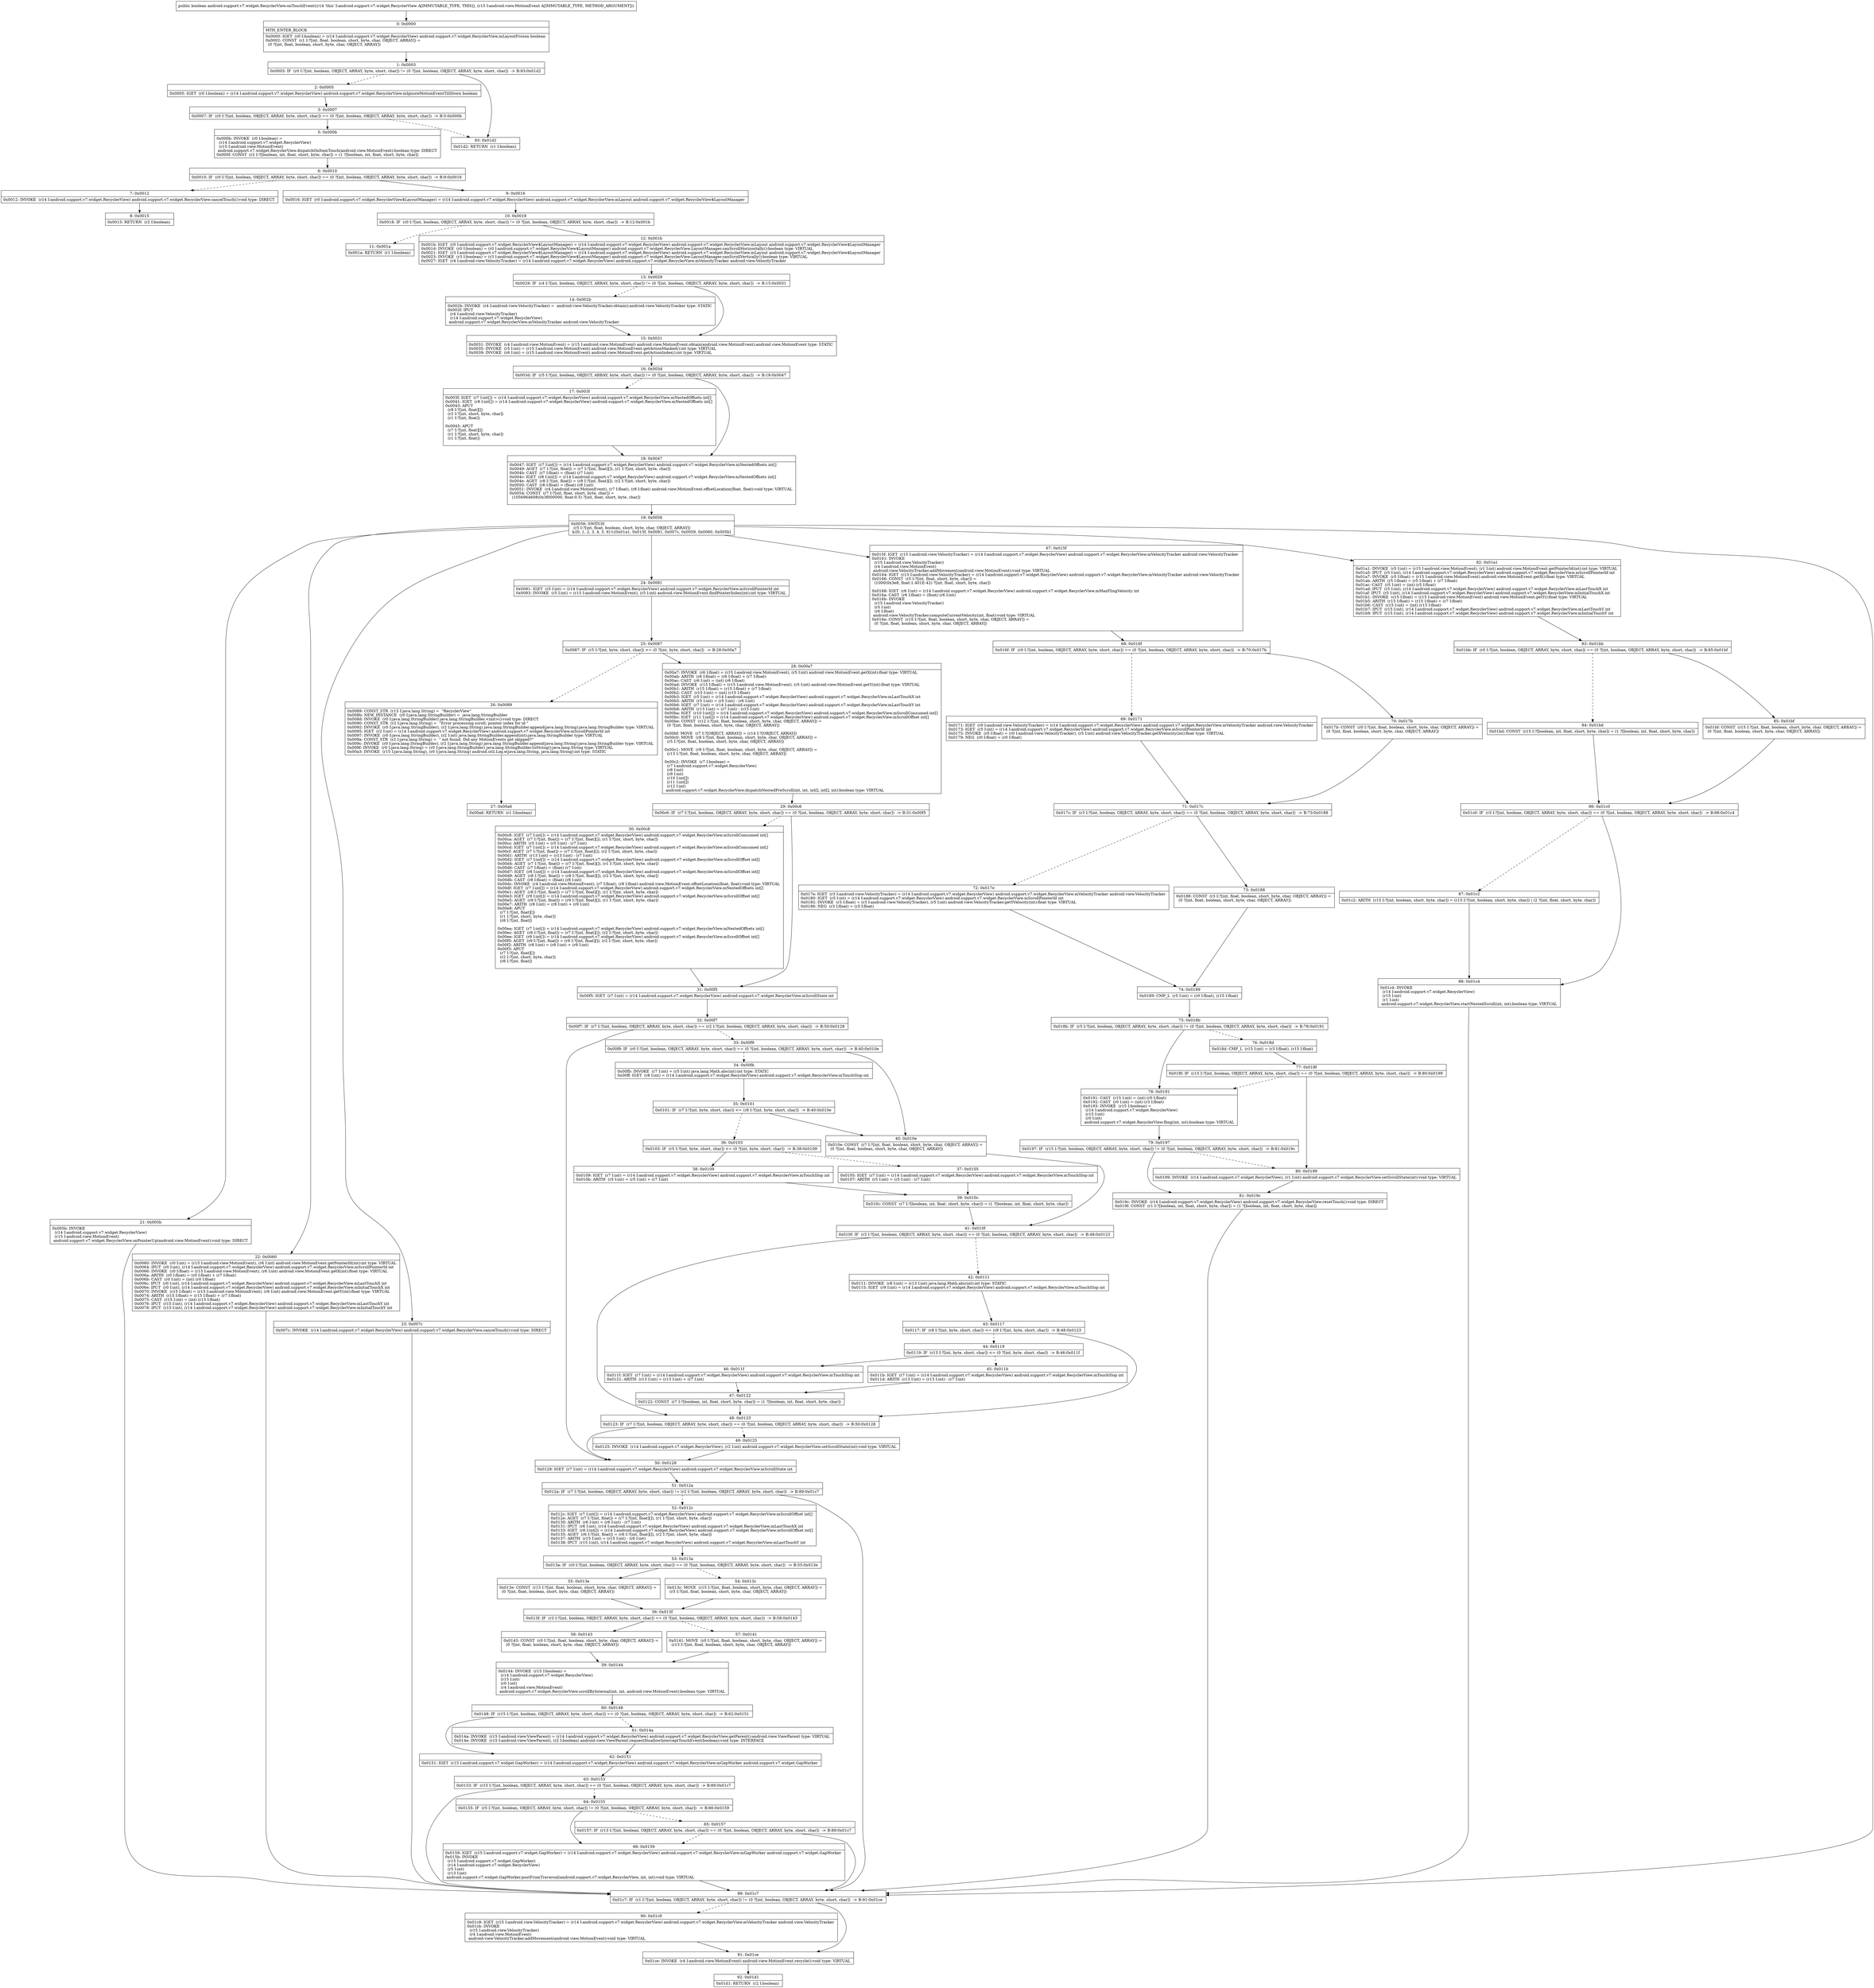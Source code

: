 digraph "CFG forandroid.support.v7.widget.RecyclerView.onTouchEvent(Landroid\/view\/MotionEvent;)Z" {
Node_0 [shape=record,label="{0\:\ 0x0000|MTH_ENTER_BLOCK\l|0x0000: IGET  (r0 I:boolean) = (r14 I:android.support.v7.widget.RecyclerView) android.support.v7.widget.RecyclerView.mLayoutFrozen boolean \l0x0002: CONST  (r1 I:?[int, float, boolean, short, byte, char, OBJECT, ARRAY]) = \l  (0 ?[int, float, boolean, short, byte, char, OBJECT, ARRAY])\l \l}"];
Node_1 [shape=record,label="{1\:\ 0x0003|0x0003: IF  (r0 I:?[int, boolean, OBJECT, ARRAY, byte, short, char]) != (0 ?[int, boolean, OBJECT, ARRAY, byte, short, char])  \-\> B:93:0x01d2 \l}"];
Node_2 [shape=record,label="{2\:\ 0x0005|0x0005: IGET  (r0 I:boolean) = (r14 I:android.support.v7.widget.RecyclerView) android.support.v7.widget.RecyclerView.mIgnoreMotionEventTillDown boolean \l}"];
Node_3 [shape=record,label="{3\:\ 0x0007|0x0007: IF  (r0 I:?[int, boolean, OBJECT, ARRAY, byte, short, char]) == (0 ?[int, boolean, OBJECT, ARRAY, byte, short, char])  \-\> B:5:0x000b \l}"];
Node_5 [shape=record,label="{5\:\ 0x000b|0x000b: INVOKE  (r0 I:boolean) = \l  (r14 I:android.support.v7.widget.RecyclerView)\l  (r15 I:android.view.MotionEvent)\l android.support.v7.widget.RecyclerView.dispatchOnItemTouch(android.view.MotionEvent):boolean type: DIRECT \l0x000f: CONST  (r2 I:?[boolean, int, float, short, byte, char]) = (1 ?[boolean, int, float, short, byte, char]) \l}"];
Node_6 [shape=record,label="{6\:\ 0x0010|0x0010: IF  (r0 I:?[int, boolean, OBJECT, ARRAY, byte, short, char]) == (0 ?[int, boolean, OBJECT, ARRAY, byte, short, char])  \-\> B:9:0x0016 \l}"];
Node_7 [shape=record,label="{7\:\ 0x0012|0x0012: INVOKE  (r14 I:android.support.v7.widget.RecyclerView) android.support.v7.widget.RecyclerView.cancelTouch():void type: DIRECT \l}"];
Node_8 [shape=record,label="{8\:\ 0x0015|0x0015: RETURN  (r2 I:boolean) \l}"];
Node_9 [shape=record,label="{9\:\ 0x0016|0x0016: IGET  (r0 I:android.support.v7.widget.RecyclerView$LayoutManager) = (r14 I:android.support.v7.widget.RecyclerView) android.support.v7.widget.RecyclerView.mLayout android.support.v7.widget.RecyclerView$LayoutManager \l}"];
Node_10 [shape=record,label="{10\:\ 0x0018|0x0018: IF  (r0 I:?[int, boolean, OBJECT, ARRAY, byte, short, char]) != (0 ?[int, boolean, OBJECT, ARRAY, byte, short, char])  \-\> B:12:0x001b \l}"];
Node_11 [shape=record,label="{11\:\ 0x001a|0x001a: RETURN  (r1 I:boolean) \l}"];
Node_12 [shape=record,label="{12\:\ 0x001b|0x001b: IGET  (r0 I:android.support.v7.widget.RecyclerView$LayoutManager) = (r14 I:android.support.v7.widget.RecyclerView) android.support.v7.widget.RecyclerView.mLayout android.support.v7.widget.RecyclerView$LayoutManager \l0x001d: INVOKE  (r0 I:boolean) = (r0 I:android.support.v7.widget.RecyclerView$LayoutManager) android.support.v7.widget.RecyclerView.LayoutManager.canScrollHorizontally():boolean type: VIRTUAL \l0x0021: IGET  (r3 I:android.support.v7.widget.RecyclerView$LayoutManager) = (r14 I:android.support.v7.widget.RecyclerView) android.support.v7.widget.RecyclerView.mLayout android.support.v7.widget.RecyclerView$LayoutManager \l0x0023: INVOKE  (r3 I:boolean) = (r3 I:android.support.v7.widget.RecyclerView$LayoutManager) android.support.v7.widget.RecyclerView.LayoutManager.canScrollVertically():boolean type: VIRTUAL \l0x0027: IGET  (r4 I:android.view.VelocityTracker) = (r14 I:android.support.v7.widget.RecyclerView) android.support.v7.widget.RecyclerView.mVelocityTracker android.view.VelocityTracker \l}"];
Node_13 [shape=record,label="{13\:\ 0x0029|0x0029: IF  (r4 I:?[int, boolean, OBJECT, ARRAY, byte, short, char]) != (0 ?[int, boolean, OBJECT, ARRAY, byte, short, char])  \-\> B:15:0x0031 \l}"];
Node_14 [shape=record,label="{14\:\ 0x002b|0x002b: INVOKE  (r4 I:android.view.VelocityTracker) =  android.view.VelocityTracker.obtain():android.view.VelocityTracker type: STATIC \l0x002f: IPUT  \l  (r4 I:android.view.VelocityTracker)\l  (r14 I:android.support.v7.widget.RecyclerView)\l android.support.v7.widget.RecyclerView.mVelocityTracker android.view.VelocityTracker \l}"];
Node_15 [shape=record,label="{15\:\ 0x0031|0x0031: INVOKE  (r4 I:android.view.MotionEvent) = (r15 I:android.view.MotionEvent) android.view.MotionEvent.obtain(android.view.MotionEvent):android.view.MotionEvent type: STATIC \l0x0035: INVOKE  (r5 I:int) = (r15 I:android.view.MotionEvent) android.view.MotionEvent.getActionMasked():int type: VIRTUAL \l0x0039: INVOKE  (r6 I:int) = (r15 I:android.view.MotionEvent) android.view.MotionEvent.getActionIndex():int type: VIRTUAL \l}"];
Node_16 [shape=record,label="{16\:\ 0x003d|0x003d: IF  (r5 I:?[int, boolean, OBJECT, ARRAY, byte, short, char]) != (0 ?[int, boolean, OBJECT, ARRAY, byte, short, char])  \-\> B:18:0x0047 \l}"];
Node_17 [shape=record,label="{17\:\ 0x003f|0x003f: IGET  (r7 I:int[]) = (r14 I:android.support.v7.widget.RecyclerView) android.support.v7.widget.RecyclerView.mNestedOffsets int[] \l0x0041: IGET  (r8 I:int[]) = (r14 I:android.support.v7.widget.RecyclerView) android.support.v7.widget.RecyclerView.mNestedOffsets int[] \l0x0043: APUT  \l  (r8 I:?[int, float][])\l  (r2 I:?[int, short, byte, char])\l  (r1 I:?[int, float])\l \l0x0045: APUT  \l  (r7 I:?[int, float][])\l  (r1 I:?[int, short, byte, char])\l  (r1 I:?[int, float])\l \l}"];
Node_18 [shape=record,label="{18\:\ 0x0047|0x0047: IGET  (r7 I:int[]) = (r14 I:android.support.v7.widget.RecyclerView) android.support.v7.widget.RecyclerView.mNestedOffsets int[] \l0x0049: AGET  (r7 I:?[int, float]) = (r7 I:?[int, float][]), (r1 I:?[int, short, byte, char]) \l0x004b: CAST  (r7 I:float) = (float) (r7 I:int) \l0x004c: IGET  (r8 I:int[]) = (r14 I:android.support.v7.widget.RecyclerView) android.support.v7.widget.RecyclerView.mNestedOffsets int[] \l0x004e: AGET  (r8 I:?[int, float]) = (r8 I:?[int, float][]), (r2 I:?[int, short, byte, char]) \l0x0050: CAST  (r8 I:float) = (float) (r8 I:int) \l0x0051: INVOKE  (r4 I:android.view.MotionEvent), (r7 I:float), (r8 I:float) android.view.MotionEvent.offsetLocation(float, float):void type: VIRTUAL \l0x0054: CONST  (r7 I:?[int, float, short, byte, char]) = \l  (1056964608(0x3f000000, float:0.5) ?[int, float, short, byte, char])\l \l}"];
Node_19 [shape=record,label="{19\:\ 0x0056|0x0056: SWITCH  \l  (r5 I:?[int, float, boolean, short, byte, char, OBJECT, ARRAY])\l k:[0, 1, 2, 3, 4, 5, 6] t:[0x01a1, 0x015f, 0x0081, 0x007c, 0x0059, 0x0060, 0x005b] \l}"];
Node_21 [shape=record,label="{21\:\ 0x005b|0x005b: INVOKE  \l  (r14 I:android.support.v7.widget.RecyclerView)\l  (r15 I:android.view.MotionEvent)\l android.support.v7.widget.RecyclerView.onPointerUp(android.view.MotionEvent):void type: DIRECT \l}"];
Node_22 [shape=record,label="{22\:\ 0x0060|0x0060: INVOKE  (r0 I:int) = (r15 I:android.view.MotionEvent), (r6 I:int) android.view.MotionEvent.getPointerId(int):int type: VIRTUAL \l0x0064: IPUT  (r0 I:int), (r14 I:android.support.v7.widget.RecyclerView) android.support.v7.widget.RecyclerView.mScrollPointerId int \l0x0066: INVOKE  (r0 I:float) = (r15 I:android.view.MotionEvent), (r6 I:int) android.view.MotionEvent.getX(int):float type: VIRTUAL \l0x006a: ARITH  (r0 I:float) = (r0 I:float) + (r7 I:float) \l0x006b: CAST  (r0 I:int) = (int) (r0 I:float) \l0x006c: IPUT  (r0 I:int), (r14 I:android.support.v7.widget.RecyclerView) android.support.v7.widget.RecyclerView.mLastTouchX int \l0x006e: IPUT  (r0 I:int), (r14 I:android.support.v7.widget.RecyclerView) android.support.v7.widget.RecyclerView.mInitialTouchX int \l0x0070: INVOKE  (r15 I:float) = (r15 I:android.view.MotionEvent), (r6 I:int) android.view.MotionEvent.getY(int):float type: VIRTUAL \l0x0074: ARITH  (r15 I:float) = (r15 I:float) + (r7 I:float) \l0x0075: CAST  (r15 I:int) = (int) (r15 I:float) \l0x0076: IPUT  (r15 I:int), (r14 I:android.support.v7.widget.RecyclerView) android.support.v7.widget.RecyclerView.mLastTouchY int \l0x0078: IPUT  (r15 I:int), (r14 I:android.support.v7.widget.RecyclerView) android.support.v7.widget.RecyclerView.mInitialTouchY int \l}"];
Node_23 [shape=record,label="{23\:\ 0x007c|0x007c: INVOKE  (r14 I:android.support.v7.widget.RecyclerView) android.support.v7.widget.RecyclerView.cancelTouch():void type: DIRECT \l}"];
Node_24 [shape=record,label="{24\:\ 0x0081|0x0081: IGET  (r5 I:int) = (r14 I:android.support.v7.widget.RecyclerView) android.support.v7.widget.RecyclerView.mScrollPointerId int \l0x0083: INVOKE  (r5 I:int) = (r15 I:android.view.MotionEvent), (r5 I:int) android.view.MotionEvent.findPointerIndex(int):int type: VIRTUAL \l}"];
Node_25 [shape=record,label="{25\:\ 0x0087|0x0087: IF  (r5 I:?[int, byte, short, char]) \>= (0 ?[int, byte, short, char])  \-\> B:28:0x00a7 \l}"];
Node_26 [shape=record,label="{26\:\ 0x0089|0x0089: CONST_STR  (r15 I:java.lang.String) =  \"RecyclerView\" \l0x008b: NEW_INSTANCE  (r0 I:java.lang.StringBuilder) =  java.lang.StringBuilder \l0x008d: INVOKE  (r0 I:java.lang.StringBuilder) java.lang.StringBuilder.\<init\>():void type: DIRECT \l0x0090: CONST_STR  (r2 I:java.lang.String) =  \"Error processing scroll; pointer index for id \" \l0x0092: INVOKE  (r0 I:java.lang.StringBuilder), (r2 I:java.lang.String) java.lang.StringBuilder.append(java.lang.String):java.lang.StringBuilder type: VIRTUAL \l0x0095: IGET  (r2 I:int) = (r14 I:android.support.v7.widget.RecyclerView) android.support.v7.widget.RecyclerView.mScrollPointerId int \l0x0097: INVOKE  (r0 I:java.lang.StringBuilder), (r2 I:int) java.lang.StringBuilder.append(int):java.lang.StringBuilder type: VIRTUAL \l0x009a: CONST_STR  (r2 I:java.lang.String) =  \" not found. Did any MotionEvents get skipped?\" \l0x009c: INVOKE  (r0 I:java.lang.StringBuilder), (r2 I:java.lang.String) java.lang.StringBuilder.append(java.lang.String):java.lang.StringBuilder type: VIRTUAL \l0x009f: INVOKE  (r0 I:java.lang.String) = (r0 I:java.lang.StringBuilder) java.lang.StringBuilder.toString():java.lang.String type: VIRTUAL \l0x00a3: INVOKE  (r15 I:java.lang.String), (r0 I:java.lang.String) android.util.Log.e(java.lang.String, java.lang.String):int type: STATIC \l}"];
Node_27 [shape=record,label="{27\:\ 0x00a6|0x00a6: RETURN  (r1 I:boolean) \l}"];
Node_28 [shape=record,label="{28\:\ 0x00a7|0x00a7: INVOKE  (r6 I:float) = (r15 I:android.view.MotionEvent), (r5 I:int) android.view.MotionEvent.getX(int):float type: VIRTUAL \l0x00ab: ARITH  (r6 I:float) = (r6 I:float) + (r7 I:float) \l0x00ac: CAST  (r6 I:int) = (int) (r6 I:float) \l0x00ad: INVOKE  (r15 I:float) = (r15 I:android.view.MotionEvent), (r5 I:int) android.view.MotionEvent.getY(int):float type: VIRTUAL \l0x00b1: ARITH  (r15 I:float) = (r15 I:float) + (r7 I:float) \l0x00b2: CAST  (r15 I:int) = (int) (r15 I:float) \l0x00b3: IGET  (r5 I:int) = (r14 I:android.support.v7.widget.RecyclerView) android.support.v7.widget.RecyclerView.mLastTouchX int \l0x00b5: ARITH  (r5 I:int) = (r5 I:int) \- (r6 I:int) \l0x00b6: IGET  (r7 I:int) = (r14 I:android.support.v7.widget.RecyclerView) android.support.v7.widget.RecyclerView.mLastTouchY int \l0x00b8: ARITH  (r13 I:int) = (r7 I:int) \- (r15 I:int) \l0x00ba: IGET  (r10 I:int[]) = (r14 I:android.support.v7.widget.RecyclerView) android.support.v7.widget.RecyclerView.mScrollConsumed int[] \l0x00bc: IGET  (r11 I:int[]) = (r14 I:android.support.v7.widget.RecyclerView) android.support.v7.widget.RecyclerView.mScrollOffset int[] \l0x00be: CONST  (r12 I:?[int, float, boolean, short, byte, char, OBJECT, ARRAY]) = \l  (0 ?[int, float, boolean, short, byte, char, OBJECT, ARRAY])\l \l0x00bf: MOVE  (r7 I:?[OBJECT, ARRAY]) = (r14 I:?[OBJECT, ARRAY]) \l0x00c0: MOVE  (r8 I:?[int, float, boolean, short, byte, char, OBJECT, ARRAY]) = \l  (r5 I:?[int, float, boolean, short, byte, char, OBJECT, ARRAY])\l \l0x00c1: MOVE  (r9 I:?[int, float, boolean, short, byte, char, OBJECT, ARRAY]) = \l  (r13 I:?[int, float, boolean, short, byte, char, OBJECT, ARRAY])\l \l0x00c2: INVOKE  (r7 I:boolean) = \l  (r7 I:android.support.v7.widget.RecyclerView)\l  (r8 I:int)\l  (r9 I:int)\l  (r10 I:int[])\l  (r11 I:int[])\l  (r12 I:int)\l android.support.v7.widget.RecyclerView.dispatchNestedPreScroll(int, int, int[], int[], int):boolean type: VIRTUAL \l}"];
Node_29 [shape=record,label="{29\:\ 0x00c6|0x00c6: IF  (r7 I:?[int, boolean, OBJECT, ARRAY, byte, short, char]) == (0 ?[int, boolean, OBJECT, ARRAY, byte, short, char])  \-\> B:31:0x00f5 \l}"];
Node_30 [shape=record,label="{30\:\ 0x00c8|0x00c8: IGET  (r7 I:int[]) = (r14 I:android.support.v7.widget.RecyclerView) android.support.v7.widget.RecyclerView.mScrollConsumed int[] \l0x00ca: AGET  (r7 I:?[int, float]) = (r7 I:?[int, float][]), (r1 I:?[int, short, byte, char]) \l0x00cc: ARITH  (r5 I:int) = (r5 I:int) \- (r7 I:int) \l0x00cd: IGET  (r7 I:int[]) = (r14 I:android.support.v7.widget.RecyclerView) android.support.v7.widget.RecyclerView.mScrollConsumed int[] \l0x00cf: AGET  (r7 I:?[int, float]) = (r7 I:?[int, float][]), (r2 I:?[int, short, byte, char]) \l0x00d1: ARITH  (r13 I:int) = (r13 I:int) \- (r7 I:int) \l0x00d2: IGET  (r7 I:int[]) = (r14 I:android.support.v7.widget.RecyclerView) android.support.v7.widget.RecyclerView.mScrollOffset int[] \l0x00d4: AGET  (r7 I:?[int, float]) = (r7 I:?[int, float][]), (r1 I:?[int, short, byte, char]) \l0x00d6: CAST  (r7 I:float) = (float) (r7 I:int) \l0x00d7: IGET  (r8 I:int[]) = (r14 I:android.support.v7.widget.RecyclerView) android.support.v7.widget.RecyclerView.mScrollOffset int[] \l0x00d9: AGET  (r8 I:?[int, float]) = (r8 I:?[int, float][]), (r2 I:?[int, short, byte, char]) \l0x00db: CAST  (r8 I:float) = (float) (r8 I:int) \l0x00dc: INVOKE  (r4 I:android.view.MotionEvent), (r7 I:float), (r8 I:float) android.view.MotionEvent.offsetLocation(float, float):void type: VIRTUAL \l0x00df: IGET  (r7 I:int[]) = (r14 I:android.support.v7.widget.RecyclerView) android.support.v7.widget.RecyclerView.mNestedOffsets int[] \l0x00e1: AGET  (r8 I:?[int, float]) = (r7 I:?[int, float][]), (r1 I:?[int, short, byte, char]) \l0x00e3: IGET  (r9 I:int[]) = (r14 I:android.support.v7.widget.RecyclerView) android.support.v7.widget.RecyclerView.mScrollOffset int[] \l0x00e5: AGET  (r9 I:?[int, float]) = (r9 I:?[int, float][]), (r1 I:?[int, short, byte, char]) \l0x00e7: ARITH  (r8 I:int) = (r8 I:int) + (r9 I:int) \l0x00e8: APUT  \l  (r7 I:?[int, float][])\l  (r1 I:?[int, short, byte, char])\l  (r8 I:?[int, float])\l \l0x00ea: IGET  (r7 I:int[]) = (r14 I:android.support.v7.widget.RecyclerView) android.support.v7.widget.RecyclerView.mNestedOffsets int[] \l0x00ec: AGET  (r8 I:?[int, float]) = (r7 I:?[int, float][]), (r2 I:?[int, short, byte, char]) \l0x00ee: IGET  (r9 I:int[]) = (r14 I:android.support.v7.widget.RecyclerView) android.support.v7.widget.RecyclerView.mScrollOffset int[] \l0x00f0: AGET  (r9 I:?[int, float]) = (r9 I:?[int, float][]), (r2 I:?[int, short, byte, char]) \l0x00f2: ARITH  (r8 I:int) = (r8 I:int) + (r9 I:int) \l0x00f3: APUT  \l  (r7 I:?[int, float][])\l  (r2 I:?[int, short, byte, char])\l  (r8 I:?[int, float])\l \l}"];
Node_31 [shape=record,label="{31\:\ 0x00f5|0x00f5: IGET  (r7 I:int) = (r14 I:android.support.v7.widget.RecyclerView) android.support.v7.widget.RecyclerView.mScrollState int \l}"];
Node_32 [shape=record,label="{32\:\ 0x00f7|0x00f7: IF  (r7 I:?[int, boolean, OBJECT, ARRAY, byte, short, char]) == (r2 I:?[int, boolean, OBJECT, ARRAY, byte, short, char])  \-\> B:50:0x0128 \l}"];
Node_33 [shape=record,label="{33\:\ 0x00f9|0x00f9: IF  (r0 I:?[int, boolean, OBJECT, ARRAY, byte, short, char]) == (0 ?[int, boolean, OBJECT, ARRAY, byte, short, char])  \-\> B:40:0x010e \l}"];
Node_34 [shape=record,label="{34\:\ 0x00fb|0x00fb: INVOKE  (r7 I:int) = (r5 I:int) java.lang.Math.abs(int):int type: STATIC \l0x00ff: IGET  (r8 I:int) = (r14 I:android.support.v7.widget.RecyclerView) android.support.v7.widget.RecyclerView.mTouchSlop int \l}"];
Node_35 [shape=record,label="{35\:\ 0x0101|0x0101: IF  (r7 I:?[int, byte, short, char]) \<= (r8 I:?[int, byte, short, char])  \-\> B:40:0x010e \l}"];
Node_36 [shape=record,label="{36\:\ 0x0103|0x0103: IF  (r5 I:?[int, byte, short, char]) \<= (0 ?[int, byte, short, char])  \-\> B:38:0x0109 \l}"];
Node_37 [shape=record,label="{37\:\ 0x0105|0x0105: IGET  (r7 I:int) = (r14 I:android.support.v7.widget.RecyclerView) android.support.v7.widget.RecyclerView.mTouchSlop int \l0x0107: ARITH  (r5 I:int) = (r5 I:int) \- (r7 I:int) \l}"];
Node_38 [shape=record,label="{38\:\ 0x0109|0x0109: IGET  (r7 I:int) = (r14 I:android.support.v7.widget.RecyclerView) android.support.v7.widget.RecyclerView.mTouchSlop int \l0x010b: ARITH  (r5 I:int) = (r5 I:int) + (r7 I:int) \l}"];
Node_39 [shape=record,label="{39\:\ 0x010c|0x010c: CONST  (r7 I:?[boolean, int, float, short, byte, char]) = (1 ?[boolean, int, float, short, byte, char]) \l}"];
Node_40 [shape=record,label="{40\:\ 0x010e|0x010e: CONST  (r7 I:?[int, float, boolean, short, byte, char, OBJECT, ARRAY]) = \l  (0 ?[int, float, boolean, short, byte, char, OBJECT, ARRAY])\l \l}"];
Node_41 [shape=record,label="{41\:\ 0x010f|0x010f: IF  (r3 I:?[int, boolean, OBJECT, ARRAY, byte, short, char]) == (0 ?[int, boolean, OBJECT, ARRAY, byte, short, char])  \-\> B:48:0x0123 \l}"];
Node_42 [shape=record,label="{42\:\ 0x0111|0x0111: INVOKE  (r8 I:int) = (r13 I:int) java.lang.Math.abs(int):int type: STATIC \l0x0115: IGET  (r9 I:int) = (r14 I:android.support.v7.widget.RecyclerView) android.support.v7.widget.RecyclerView.mTouchSlop int \l}"];
Node_43 [shape=record,label="{43\:\ 0x0117|0x0117: IF  (r8 I:?[int, byte, short, char]) \<= (r9 I:?[int, byte, short, char])  \-\> B:48:0x0123 \l}"];
Node_44 [shape=record,label="{44\:\ 0x0119|0x0119: IF  (r13 I:?[int, byte, short, char]) \<= (0 ?[int, byte, short, char])  \-\> B:46:0x011f \l}"];
Node_45 [shape=record,label="{45\:\ 0x011b|0x011b: IGET  (r7 I:int) = (r14 I:android.support.v7.widget.RecyclerView) android.support.v7.widget.RecyclerView.mTouchSlop int \l0x011d: ARITH  (r13 I:int) = (r13 I:int) \- (r7 I:int) \l}"];
Node_46 [shape=record,label="{46\:\ 0x011f|0x011f: IGET  (r7 I:int) = (r14 I:android.support.v7.widget.RecyclerView) android.support.v7.widget.RecyclerView.mTouchSlop int \l0x0121: ARITH  (r13 I:int) = (r13 I:int) + (r7 I:int) \l}"];
Node_47 [shape=record,label="{47\:\ 0x0122|0x0122: CONST  (r7 I:?[boolean, int, float, short, byte, char]) = (1 ?[boolean, int, float, short, byte, char]) \l}"];
Node_48 [shape=record,label="{48\:\ 0x0123|0x0123: IF  (r7 I:?[int, boolean, OBJECT, ARRAY, byte, short, char]) == (0 ?[int, boolean, OBJECT, ARRAY, byte, short, char])  \-\> B:50:0x0128 \l}"];
Node_49 [shape=record,label="{49\:\ 0x0125|0x0125: INVOKE  (r14 I:android.support.v7.widget.RecyclerView), (r2 I:int) android.support.v7.widget.RecyclerView.setScrollState(int):void type: VIRTUAL \l}"];
Node_50 [shape=record,label="{50\:\ 0x0128|0x0128: IGET  (r7 I:int) = (r14 I:android.support.v7.widget.RecyclerView) android.support.v7.widget.RecyclerView.mScrollState int \l}"];
Node_51 [shape=record,label="{51\:\ 0x012a|0x012a: IF  (r7 I:?[int, boolean, OBJECT, ARRAY, byte, short, char]) != (r2 I:?[int, boolean, OBJECT, ARRAY, byte, short, char])  \-\> B:89:0x01c7 \l}"];
Node_52 [shape=record,label="{52\:\ 0x012c|0x012c: IGET  (r7 I:int[]) = (r14 I:android.support.v7.widget.RecyclerView) android.support.v7.widget.RecyclerView.mScrollOffset int[] \l0x012e: AGET  (r7 I:?[int, float]) = (r7 I:?[int, float][]), (r1 I:?[int, short, byte, char]) \l0x0130: ARITH  (r6 I:int) = (r6 I:int) \- (r7 I:int) \l0x0131: IPUT  (r6 I:int), (r14 I:android.support.v7.widget.RecyclerView) android.support.v7.widget.RecyclerView.mLastTouchX int \l0x0133: IGET  (r6 I:int[]) = (r14 I:android.support.v7.widget.RecyclerView) android.support.v7.widget.RecyclerView.mScrollOffset int[] \l0x0135: AGET  (r6 I:?[int, float]) = (r6 I:?[int, float][]), (r2 I:?[int, short, byte, char]) \l0x0137: ARITH  (r15 I:int) = (r15 I:int) \- (r6 I:int) \l0x0138: IPUT  (r15 I:int), (r14 I:android.support.v7.widget.RecyclerView) android.support.v7.widget.RecyclerView.mLastTouchY int \l}"];
Node_53 [shape=record,label="{53\:\ 0x013a|0x013a: IF  (r0 I:?[int, boolean, OBJECT, ARRAY, byte, short, char]) == (0 ?[int, boolean, OBJECT, ARRAY, byte, short, char])  \-\> B:55:0x013e \l}"];
Node_54 [shape=record,label="{54\:\ 0x013c|0x013c: MOVE  (r15 I:?[int, float, boolean, short, byte, char, OBJECT, ARRAY]) = \l  (r5 I:?[int, float, boolean, short, byte, char, OBJECT, ARRAY])\l \l}"];
Node_55 [shape=record,label="{55\:\ 0x013e|0x013e: CONST  (r15 I:?[int, float, boolean, short, byte, char, OBJECT, ARRAY]) = \l  (0 ?[int, float, boolean, short, byte, char, OBJECT, ARRAY])\l \l}"];
Node_56 [shape=record,label="{56\:\ 0x013f|0x013f: IF  (r3 I:?[int, boolean, OBJECT, ARRAY, byte, short, char]) == (0 ?[int, boolean, OBJECT, ARRAY, byte, short, char])  \-\> B:58:0x0143 \l}"];
Node_57 [shape=record,label="{57\:\ 0x0141|0x0141: MOVE  (r0 I:?[int, float, boolean, short, byte, char, OBJECT, ARRAY]) = \l  (r13 I:?[int, float, boolean, short, byte, char, OBJECT, ARRAY])\l \l}"];
Node_58 [shape=record,label="{58\:\ 0x0143|0x0143: CONST  (r0 I:?[int, float, boolean, short, byte, char, OBJECT, ARRAY]) = \l  (0 ?[int, float, boolean, short, byte, char, OBJECT, ARRAY])\l \l}"];
Node_59 [shape=record,label="{59\:\ 0x0144|0x0144: INVOKE  (r15 I:boolean) = \l  (r14 I:android.support.v7.widget.RecyclerView)\l  (r15 I:int)\l  (r0 I:int)\l  (r4 I:android.view.MotionEvent)\l android.support.v7.widget.RecyclerView.scrollByInternal(int, int, android.view.MotionEvent):boolean type: VIRTUAL \l}"];
Node_60 [shape=record,label="{60\:\ 0x0148|0x0148: IF  (r15 I:?[int, boolean, OBJECT, ARRAY, byte, short, char]) == (0 ?[int, boolean, OBJECT, ARRAY, byte, short, char])  \-\> B:62:0x0151 \l}"];
Node_61 [shape=record,label="{61\:\ 0x014a|0x014a: INVOKE  (r15 I:android.view.ViewParent) = (r14 I:android.support.v7.widget.RecyclerView) android.support.v7.widget.RecyclerView.getParent():android.view.ViewParent type: VIRTUAL \l0x014e: INVOKE  (r15 I:android.view.ViewParent), (r2 I:boolean) android.view.ViewParent.requestDisallowInterceptTouchEvent(boolean):void type: INTERFACE \l}"];
Node_62 [shape=record,label="{62\:\ 0x0151|0x0151: IGET  (r15 I:android.support.v7.widget.GapWorker) = (r14 I:android.support.v7.widget.RecyclerView) android.support.v7.widget.RecyclerView.mGapWorker android.support.v7.widget.GapWorker \l}"];
Node_63 [shape=record,label="{63\:\ 0x0153|0x0153: IF  (r15 I:?[int, boolean, OBJECT, ARRAY, byte, short, char]) == (0 ?[int, boolean, OBJECT, ARRAY, byte, short, char])  \-\> B:89:0x01c7 \l}"];
Node_64 [shape=record,label="{64\:\ 0x0155|0x0155: IF  (r5 I:?[int, boolean, OBJECT, ARRAY, byte, short, char]) != (0 ?[int, boolean, OBJECT, ARRAY, byte, short, char])  \-\> B:66:0x0159 \l}"];
Node_65 [shape=record,label="{65\:\ 0x0157|0x0157: IF  (r13 I:?[int, boolean, OBJECT, ARRAY, byte, short, char]) == (0 ?[int, boolean, OBJECT, ARRAY, byte, short, char])  \-\> B:89:0x01c7 \l}"];
Node_66 [shape=record,label="{66\:\ 0x0159|0x0159: IGET  (r15 I:android.support.v7.widget.GapWorker) = (r14 I:android.support.v7.widget.RecyclerView) android.support.v7.widget.RecyclerView.mGapWorker android.support.v7.widget.GapWorker \l0x015b: INVOKE  \l  (r15 I:android.support.v7.widget.GapWorker)\l  (r14 I:android.support.v7.widget.RecyclerView)\l  (r5 I:int)\l  (r13 I:int)\l android.support.v7.widget.GapWorker.postFromTraversal(android.support.v7.widget.RecyclerView, int, int):void type: VIRTUAL \l}"];
Node_67 [shape=record,label="{67\:\ 0x015f|0x015f: IGET  (r15 I:android.view.VelocityTracker) = (r14 I:android.support.v7.widget.RecyclerView) android.support.v7.widget.RecyclerView.mVelocityTracker android.view.VelocityTracker \l0x0161: INVOKE  \l  (r15 I:android.view.VelocityTracker)\l  (r4 I:android.view.MotionEvent)\l android.view.VelocityTracker.addMovement(android.view.MotionEvent):void type: VIRTUAL \l0x0164: IGET  (r15 I:android.view.VelocityTracker) = (r14 I:android.support.v7.widget.RecyclerView) android.support.v7.widget.RecyclerView.mVelocityTracker android.view.VelocityTracker \l0x0166: CONST  (r5 I:?[int, float, short, byte, char]) = \l  (1000(0x3e8, float:1.401E\-42) ?[int, float, short, byte, char])\l \l0x0168: IGET  (r6 I:int) = (r14 I:android.support.v7.widget.RecyclerView) android.support.v7.widget.RecyclerView.mMaxFlingVelocity int \l0x016a: CAST  (r6 I:float) = (float) (r6 I:int) \l0x016b: INVOKE  \l  (r15 I:android.view.VelocityTracker)\l  (r5 I:int)\l  (r6 I:float)\l android.view.VelocityTracker.computeCurrentVelocity(int, float):void type: VIRTUAL \l0x016e: CONST  (r15 I:?[int, float, boolean, short, byte, char, OBJECT, ARRAY]) = \l  (0 ?[int, float, boolean, short, byte, char, OBJECT, ARRAY])\l \l}"];
Node_68 [shape=record,label="{68\:\ 0x016f|0x016f: IF  (r0 I:?[int, boolean, OBJECT, ARRAY, byte, short, char]) == (0 ?[int, boolean, OBJECT, ARRAY, byte, short, char])  \-\> B:70:0x017b \l}"];
Node_69 [shape=record,label="{69\:\ 0x0171|0x0171: IGET  (r0 I:android.view.VelocityTracker) = (r14 I:android.support.v7.widget.RecyclerView) android.support.v7.widget.RecyclerView.mVelocityTracker android.view.VelocityTracker \l0x0173: IGET  (r5 I:int) = (r14 I:android.support.v7.widget.RecyclerView) android.support.v7.widget.RecyclerView.mScrollPointerId int \l0x0175: INVOKE  (r0 I:float) = (r0 I:android.view.VelocityTracker), (r5 I:int) android.view.VelocityTracker.getXVelocity(int):float type: VIRTUAL \l0x0179: NEG  (r0 I:float) = (r0 I:float) \l}"];
Node_70 [shape=record,label="{70\:\ 0x017b|0x017b: CONST  (r0 I:?[int, float, boolean, short, byte, char, OBJECT, ARRAY]) = \l  (0 ?[int, float, boolean, short, byte, char, OBJECT, ARRAY])\l \l}"];
Node_71 [shape=record,label="{71\:\ 0x017c|0x017c: IF  (r3 I:?[int, boolean, OBJECT, ARRAY, byte, short, char]) == (0 ?[int, boolean, OBJECT, ARRAY, byte, short, char])  \-\> B:73:0x0188 \l}"];
Node_72 [shape=record,label="{72\:\ 0x017e|0x017e: IGET  (r3 I:android.view.VelocityTracker) = (r14 I:android.support.v7.widget.RecyclerView) android.support.v7.widget.RecyclerView.mVelocityTracker android.view.VelocityTracker \l0x0180: IGET  (r5 I:int) = (r14 I:android.support.v7.widget.RecyclerView) android.support.v7.widget.RecyclerView.mScrollPointerId int \l0x0182: INVOKE  (r3 I:float) = (r3 I:android.view.VelocityTracker), (r5 I:int) android.view.VelocityTracker.getYVelocity(int):float type: VIRTUAL \l0x0186: NEG  (r3 I:float) = (r3 I:float) \l}"];
Node_73 [shape=record,label="{73\:\ 0x0188|0x0188: CONST  (r3 I:?[int, float, boolean, short, byte, char, OBJECT, ARRAY]) = \l  (0 ?[int, float, boolean, short, byte, char, OBJECT, ARRAY])\l \l}"];
Node_74 [shape=record,label="{74\:\ 0x0189|0x0189: CMP_L  (r5 I:int) = (r0 I:float), (r15 I:float) \l}"];
Node_75 [shape=record,label="{75\:\ 0x018b|0x018b: IF  (r5 I:?[int, boolean, OBJECT, ARRAY, byte, short, char]) != (0 ?[int, boolean, OBJECT, ARRAY, byte, short, char])  \-\> B:78:0x0191 \l}"];
Node_76 [shape=record,label="{76\:\ 0x018d|0x018d: CMP_L  (r15 I:int) = (r3 I:float), (r15 I:float) \l}"];
Node_77 [shape=record,label="{77\:\ 0x018f|0x018f: IF  (r15 I:?[int, boolean, OBJECT, ARRAY, byte, short, char]) == (0 ?[int, boolean, OBJECT, ARRAY, byte, short, char])  \-\> B:80:0x0199 \l}"];
Node_78 [shape=record,label="{78\:\ 0x0191|0x0191: CAST  (r15 I:int) = (int) (r0 I:float) \l0x0192: CAST  (r0 I:int) = (int) (r3 I:float) \l0x0193: INVOKE  (r15 I:boolean) = \l  (r14 I:android.support.v7.widget.RecyclerView)\l  (r15 I:int)\l  (r0 I:int)\l android.support.v7.widget.RecyclerView.fling(int, int):boolean type: VIRTUAL \l}"];
Node_79 [shape=record,label="{79\:\ 0x0197|0x0197: IF  (r15 I:?[int, boolean, OBJECT, ARRAY, byte, short, char]) != (0 ?[int, boolean, OBJECT, ARRAY, byte, short, char])  \-\> B:81:0x019c \l}"];
Node_80 [shape=record,label="{80\:\ 0x0199|0x0199: INVOKE  (r14 I:android.support.v7.widget.RecyclerView), (r1 I:int) android.support.v7.widget.RecyclerView.setScrollState(int):void type: VIRTUAL \l}"];
Node_81 [shape=record,label="{81\:\ 0x019c|0x019c: INVOKE  (r14 I:android.support.v7.widget.RecyclerView) android.support.v7.widget.RecyclerView.resetTouch():void type: DIRECT \l0x019f: CONST  (r1 I:?[boolean, int, float, short, byte, char]) = (1 ?[boolean, int, float, short, byte, char]) \l}"];
Node_82 [shape=record,label="{82\:\ 0x01a1|0x01a1: INVOKE  (r5 I:int) = (r15 I:android.view.MotionEvent), (r1 I:int) android.view.MotionEvent.getPointerId(int):int type: VIRTUAL \l0x01a5: IPUT  (r5 I:int), (r14 I:android.support.v7.widget.RecyclerView) android.support.v7.widget.RecyclerView.mScrollPointerId int \l0x01a7: INVOKE  (r5 I:float) = (r15 I:android.view.MotionEvent) android.view.MotionEvent.getX():float type: VIRTUAL \l0x01ab: ARITH  (r5 I:float) = (r5 I:float) + (r7 I:float) \l0x01ac: CAST  (r5 I:int) = (int) (r5 I:float) \l0x01ad: IPUT  (r5 I:int), (r14 I:android.support.v7.widget.RecyclerView) android.support.v7.widget.RecyclerView.mLastTouchX int \l0x01af: IPUT  (r5 I:int), (r14 I:android.support.v7.widget.RecyclerView) android.support.v7.widget.RecyclerView.mInitialTouchX int \l0x01b1: INVOKE  (r15 I:float) = (r15 I:android.view.MotionEvent) android.view.MotionEvent.getY():float type: VIRTUAL \l0x01b5: ARITH  (r15 I:float) = (r15 I:float) + (r7 I:float) \l0x01b6: CAST  (r15 I:int) = (int) (r15 I:float) \l0x01b7: IPUT  (r15 I:int), (r14 I:android.support.v7.widget.RecyclerView) android.support.v7.widget.RecyclerView.mLastTouchY int \l0x01b9: IPUT  (r15 I:int), (r14 I:android.support.v7.widget.RecyclerView) android.support.v7.widget.RecyclerView.mInitialTouchY int \l}"];
Node_83 [shape=record,label="{83\:\ 0x01bb|0x01bb: IF  (r0 I:?[int, boolean, OBJECT, ARRAY, byte, short, char]) == (0 ?[int, boolean, OBJECT, ARRAY, byte, short, char])  \-\> B:85:0x01bf \l}"];
Node_84 [shape=record,label="{84\:\ 0x01bd|0x01bd: CONST  (r15 I:?[boolean, int, float, short, byte, char]) = (1 ?[boolean, int, float, short, byte, char]) \l}"];
Node_85 [shape=record,label="{85\:\ 0x01bf|0x01bf: CONST  (r15 I:?[int, float, boolean, short, byte, char, OBJECT, ARRAY]) = \l  (0 ?[int, float, boolean, short, byte, char, OBJECT, ARRAY])\l \l}"];
Node_86 [shape=record,label="{86\:\ 0x01c0|0x01c0: IF  (r3 I:?[int, boolean, OBJECT, ARRAY, byte, short, char]) == (0 ?[int, boolean, OBJECT, ARRAY, byte, short, char])  \-\> B:88:0x01c4 \l}"];
Node_87 [shape=record,label="{87\:\ 0x01c2|0x01c2: ARITH  (r15 I:?[int, boolean, short, byte, char]) = (r15 I:?[int, boolean, short, byte, char]) \| (2 ?[int, float, short, byte, char]) \l}"];
Node_88 [shape=record,label="{88\:\ 0x01c4|0x01c4: INVOKE  \l  (r14 I:android.support.v7.widget.RecyclerView)\l  (r15 I:int)\l  (r1 I:int)\l android.support.v7.widget.RecyclerView.startNestedScroll(int, int):boolean type: VIRTUAL \l}"];
Node_89 [shape=record,label="{89\:\ 0x01c7|0x01c7: IF  (r1 I:?[int, boolean, OBJECT, ARRAY, byte, short, char]) != (0 ?[int, boolean, OBJECT, ARRAY, byte, short, char])  \-\> B:91:0x01ce \l}"];
Node_90 [shape=record,label="{90\:\ 0x01c9|0x01c9: IGET  (r15 I:android.view.VelocityTracker) = (r14 I:android.support.v7.widget.RecyclerView) android.support.v7.widget.RecyclerView.mVelocityTracker android.view.VelocityTracker \l0x01cb: INVOKE  \l  (r15 I:android.view.VelocityTracker)\l  (r4 I:android.view.MotionEvent)\l android.view.VelocityTracker.addMovement(android.view.MotionEvent):void type: VIRTUAL \l}"];
Node_91 [shape=record,label="{91\:\ 0x01ce|0x01ce: INVOKE  (r4 I:android.view.MotionEvent) android.view.MotionEvent.recycle():void type: VIRTUAL \l}"];
Node_92 [shape=record,label="{92\:\ 0x01d1|0x01d1: RETURN  (r2 I:boolean) \l}"];
Node_93 [shape=record,label="{93\:\ 0x01d2|0x01d2: RETURN  (r1 I:boolean) \l}"];
MethodNode[shape=record,label="{public boolean android.support.v7.widget.RecyclerView.onTouchEvent((r14 'this' I:android.support.v7.widget.RecyclerView A[IMMUTABLE_TYPE, THIS]), (r15 I:android.view.MotionEvent A[IMMUTABLE_TYPE, METHOD_ARGUMENT])) }"];
MethodNode -> Node_0;
Node_0 -> Node_1;
Node_1 -> Node_2[style=dashed];
Node_1 -> Node_93;
Node_2 -> Node_3;
Node_3 -> Node_5;
Node_3 -> Node_93[style=dashed];
Node_5 -> Node_6;
Node_6 -> Node_7[style=dashed];
Node_6 -> Node_9;
Node_7 -> Node_8;
Node_9 -> Node_10;
Node_10 -> Node_11[style=dashed];
Node_10 -> Node_12;
Node_12 -> Node_13;
Node_13 -> Node_14[style=dashed];
Node_13 -> Node_15;
Node_14 -> Node_15;
Node_15 -> Node_16;
Node_16 -> Node_17[style=dashed];
Node_16 -> Node_18;
Node_17 -> Node_18;
Node_18 -> Node_19;
Node_19 -> Node_21;
Node_19 -> Node_22;
Node_19 -> Node_23;
Node_19 -> Node_24;
Node_19 -> Node_67;
Node_19 -> Node_82;
Node_19 -> Node_89;
Node_21 -> Node_89;
Node_22 -> Node_89;
Node_23 -> Node_89;
Node_24 -> Node_25;
Node_25 -> Node_26[style=dashed];
Node_25 -> Node_28;
Node_26 -> Node_27;
Node_28 -> Node_29;
Node_29 -> Node_30[style=dashed];
Node_29 -> Node_31;
Node_30 -> Node_31;
Node_31 -> Node_32;
Node_32 -> Node_33[style=dashed];
Node_32 -> Node_50;
Node_33 -> Node_34[style=dashed];
Node_33 -> Node_40;
Node_34 -> Node_35;
Node_35 -> Node_36[style=dashed];
Node_35 -> Node_40;
Node_36 -> Node_37[style=dashed];
Node_36 -> Node_38;
Node_37 -> Node_39;
Node_38 -> Node_39;
Node_39 -> Node_41;
Node_40 -> Node_41;
Node_41 -> Node_42[style=dashed];
Node_41 -> Node_48;
Node_42 -> Node_43;
Node_43 -> Node_44[style=dashed];
Node_43 -> Node_48;
Node_44 -> Node_45[style=dashed];
Node_44 -> Node_46;
Node_45 -> Node_47;
Node_46 -> Node_47;
Node_47 -> Node_48;
Node_48 -> Node_49[style=dashed];
Node_48 -> Node_50;
Node_49 -> Node_50;
Node_50 -> Node_51;
Node_51 -> Node_52[style=dashed];
Node_51 -> Node_89;
Node_52 -> Node_53;
Node_53 -> Node_54[style=dashed];
Node_53 -> Node_55;
Node_54 -> Node_56;
Node_55 -> Node_56;
Node_56 -> Node_57[style=dashed];
Node_56 -> Node_58;
Node_57 -> Node_59;
Node_58 -> Node_59;
Node_59 -> Node_60;
Node_60 -> Node_61[style=dashed];
Node_60 -> Node_62;
Node_61 -> Node_62;
Node_62 -> Node_63;
Node_63 -> Node_64[style=dashed];
Node_63 -> Node_89;
Node_64 -> Node_65[style=dashed];
Node_64 -> Node_66;
Node_65 -> Node_66[style=dashed];
Node_65 -> Node_89;
Node_66 -> Node_89;
Node_67 -> Node_68;
Node_68 -> Node_69[style=dashed];
Node_68 -> Node_70;
Node_69 -> Node_71;
Node_70 -> Node_71;
Node_71 -> Node_72[style=dashed];
Node_71 -> Node_73;
Node_72 -> Node_74;
Node_73 -> Node_74;
Node_74 -> Node_75;
Node_75 -> Node_76[style=dashed];
Node_75 -> Node_78;
Node_76 -> Node_77;
Node_77 -> Node_78[style=dashed];
Node_77 -> Node_80;
Node_78 -> Node_79;
Node_79 -> Node_80[style=dashed];
Node_79 -> Node_81;
Node_80 -> Node_81;
Node_81 -> Node_89;
Node_82 -> Node_83;
Node_83 -> Node_84[style=dashed];
Node_83 -> Node_85;
Node_84 -> Node_86;
Node_85 -> Node_86;
Node_86 -> Node_87[style=dashed];
Node_86 -> Node_88;
Node_87 -> Node_88;
Node_88 -> Node_89;
Node_89 -> Node_90[style=dashed];
Node_89 -> Node_91;
Node_90 -> Node_91;
Node_91 -> Node_92;
}

